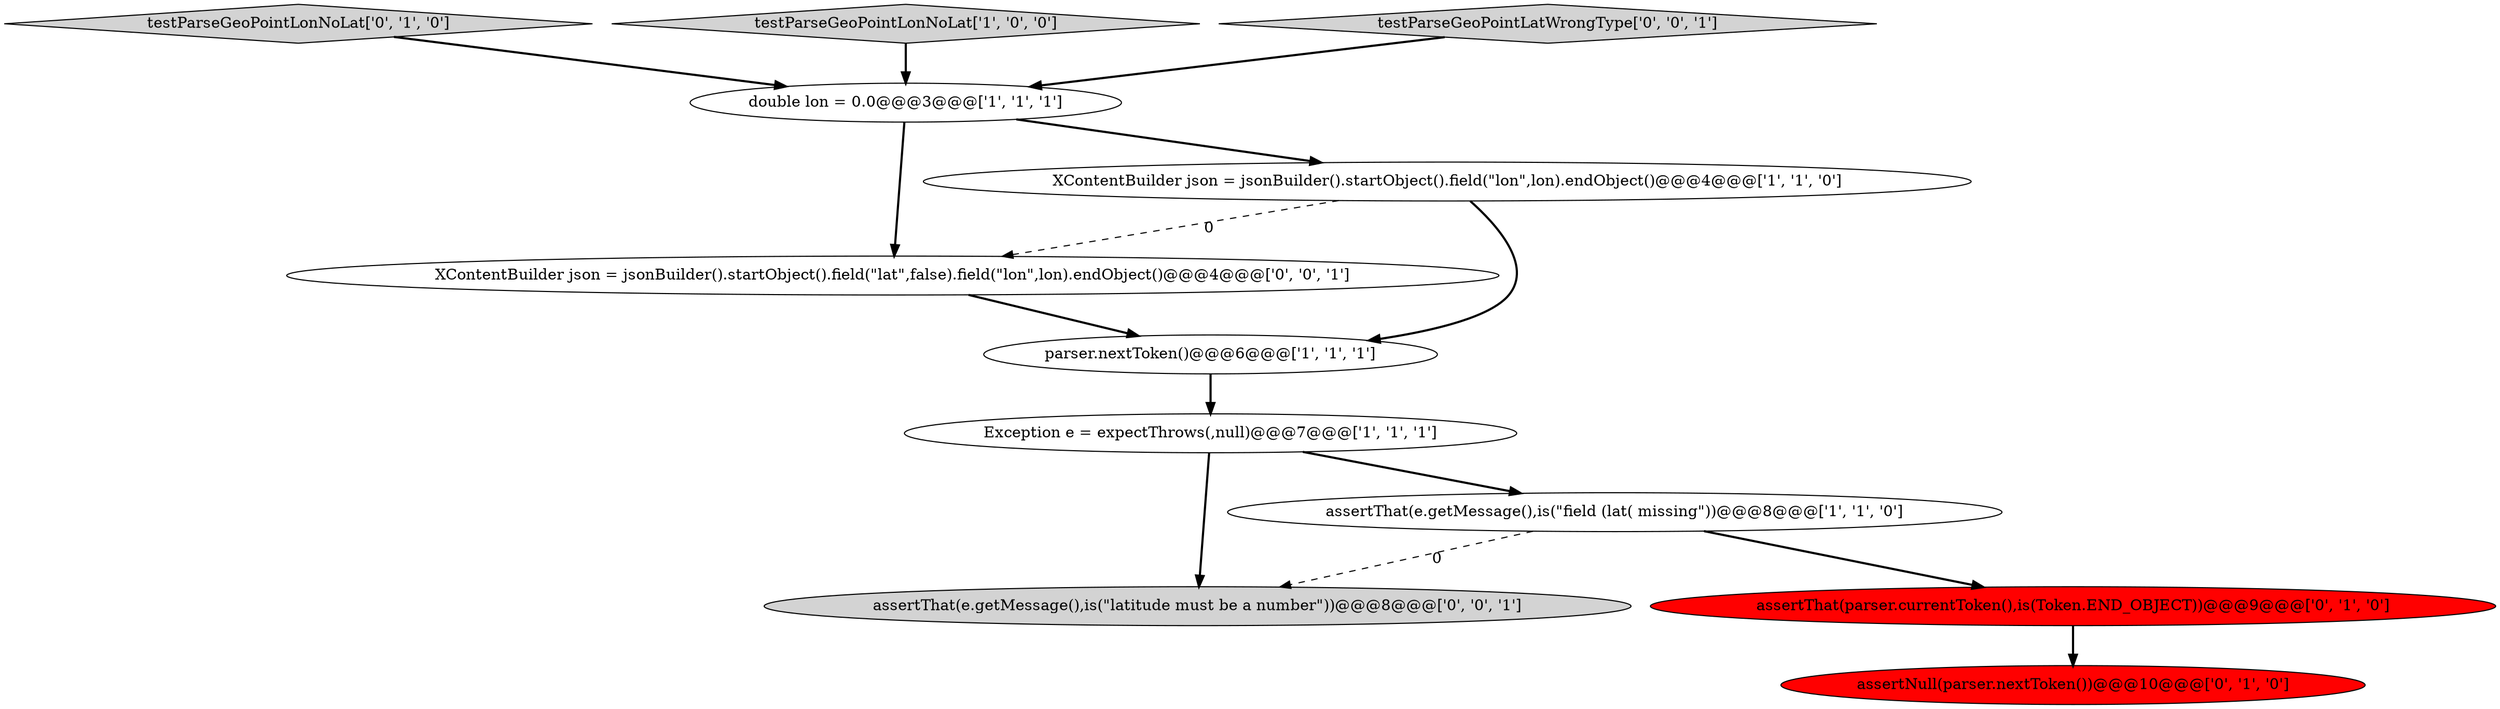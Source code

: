 digraph {
7 [style = filled, label = "assertThat(parser.currentToken(),is(Token.END_OBJECT))@@@9@@@['0', '1', '0']", fillcolor = red, shape = ellipse image = "AAA1AAABBB2BBB"];
3 [style = filled, label = "parser.nextToken()@@@6@@@['1', '1', '1']", fillcolor = white, shape = ellipse image = "AAA0AAABBB1BBB"];
9 [style = filled, label = "assertThat(e.getMessage(),is(\"latitude must be a number\"))@@@8@@@['0', '0', '1']", fillcolor = lightgray, shape = ellipse image = "AAA0AAABBB3BBB"];
8 [style = filled, label = "testParseGeoPointLonNoLat['0', '1', '0']", fillcolor = lightgray, shape = diamond image = "AAA0AAABBB2BBB"];
10 [style = filled, label = "XContentBuilder json = jsonBuilder().startObject().field(\"lat\",false).field(\"lon\",lon).endObject()@@@4@@@['0', '0', '1']", fillcolor = white, shape = ellipse image = "AAA0AAABBB3BBB"];
5 [style = filled, label = "assertThat(e.getMessage(),is(\"field (lat( missing\"))@@@8@@@['1', '1', '0']", fillcolor = white, shape = ellipse image = "AAA0AAABBB1BBB"];
1 [style = filled, label = "Exception e = expectThrows(,null)@@@7@@@['1', '1', '1']", fillcolor = white, shape = ellipse image = "AAA0AAABBB1BBB"];
6 [style = filled, label = "assertNull(parser.nextToken())@@@10@@@['0', '1', '0']", fillcolor = red, shape = ellipse image = "AAA1AAABBB2BBB"];
2 [style = filled, label = "double lon = 0.0@@@3@@@['1', '1', '1']", fillcolor = white, shape = ellipse image = "AAA0AAABBB1BBB"];
4 [style = filled, label = "XContentBuilder json = jsonBuilder().startObject().field(\"lon\",lon).endObject()@@@4@@@['1', '1', '0']", fillcolor = white, shape = ellipse image = "AAA0AAABBB1BBB"];
0 [style = filled, label = "testParseGeoPointLonNoLat['1', '0', '0']", fillcolor = lightgray, shape = diamond image = "AAA0AAABBB1BBB"];
11 [style = filled, label = "testParseGeoPointLatWrongType['0', '0', '1']", fillcolor = lightgray, shape = diamond image = "AAA0AAABBB3BBB"];
1->5 [style = bold, label=""];
5->7 [style = bold, label=""];
4->3 [style = bold, label=""];
10->3 [style = bold, label=""];
5->9 [style = dashed, label="0"];
4->10 [style = dashed, label="0"];
3->1 [style = bold, label=""];
8->2 [style = bold, label=""];
2->10 [style = bold, label=""];
2->4 [style = bold, label=""];
11->2 [style = bold, label=""];
1->9 [style = bold, label=""];
7->6 [style = bold, label=""];
0->2 [style = bold, label=""];
}
